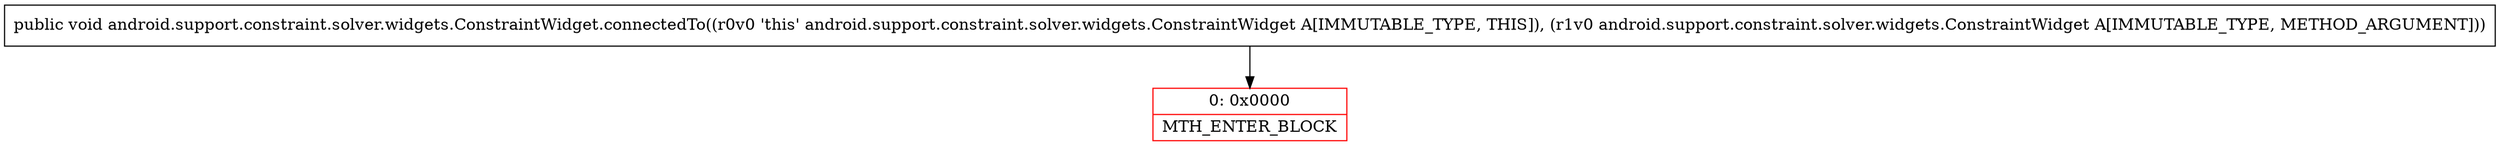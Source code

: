 digraph "CFG forandroid.support.constraint.solver.widgets.ConstraintWidget.connectedTo(Landroid\/support\/constraint\/solver\/widgets\/ConstraintWidget;)V" {
subgraph cluster_Region_1402919650 {
label = "R(0)";
node [shape=record,color=blue];
}
Node_0 [shape=record,color=red,label="{0\:\ 0x0000|MTH_ENTER_BLOCK\l}"];
MethodNode[shape=record,label="{public void android.support.constraint.solver.widgets.ConstraintWidget.connectedTo((r0v0 'this' android.support.constraint.solver.widgets.ConstraintWidget A[IMMUTABLE_TYPE, THIS]), (r1v0 android.support.constraint.solver.widgets.ConstraintWidget A[IMMUTABLE_TYPE, METHOD_ARGUMENT])) }"];
MethodNode -> Node_0;
}

